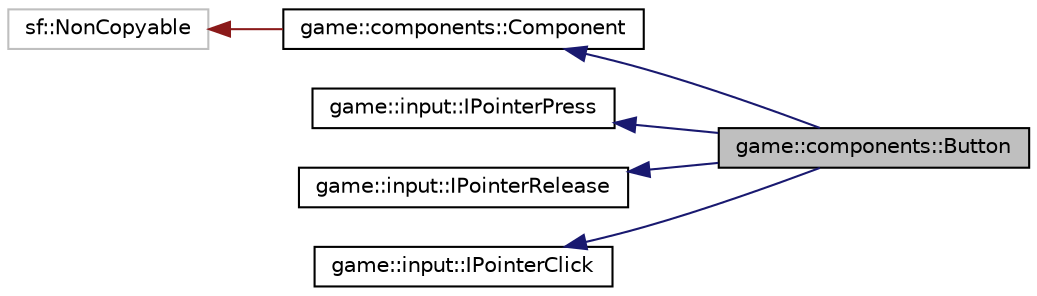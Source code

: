 digraph "game::components::Button"
{
 // LATEX_PDF_SIZE
  edge [fontname="Helvetica",fontsize="10",labelfontname="Helvetica",labelfontsize="10"];
  node [fontname="Helvetica",fontsize="10",shape=record];
  rankdir="LR";
  Node1 [label="game::components::Button",height=0.2,width=0.4,color="black", fillcolor="grey75", style="filled", fontcolor="black",tooltip="button class that provides a on click event for registrations"];
  Node2 -> Node1 [dir="back",color="midnightblue",fontsize="10",style="solid",fontname="Helvetica"];
  Node2 [label="game::components::Component",height=0.2,width=0.4,color="black", fillcolor="white", style="filled",URL="$classgame_1_1components_1_1Component.html",tooltip="base class for all components"];
  Node3 -> Node2 [dir="back",color="firebrick4",fontsize="10",style="solid",fontname="Helvetica"];
  Node3 [label="sf::NonCopyable",height=0.2,width=0.4,color="grey75", fillcolor="white", style="filled",tooltip=" "];
  Node4 -> Node1 [dir="back",color="midnightblue",fontsize="10",style="solid",fontname="Helvetica"];
  Node4 [label="game::input::IPointerPress",height=0.2,width=0.4,color="black", fillcolor="white", style="filled",URL="$classgame_1_1input_1_1IPointerPress.html",tooltip="interface for pointer presses event handlers"];
  Node5 -> Node1 [dir="back",color="midnightblue",fontsize="10",style="solid",fontname="Helvetica"];
  Node5 [label="game::input::IPointerRelease",height=0.2,width=0.4,color="black", fillcolor="white", style="filled",URL="$classgame_1_1input_1_1IPointerRelease.html",tooltip="interface for pointer releases event handlers"];
  Node6 -> Node1 [dir="back",color="midnightblue",fontsize="10",style="solid",fontname="Helvetica"];
  Node6 [label="game::input::IPointerClick",height=0.2,width=0.4,color="black", fillcolor="white", style="filled",URL="$classgame_1_1input_1_1IPointerClick.html",tooltip="interface for pointer clicks event handlers"];
}
